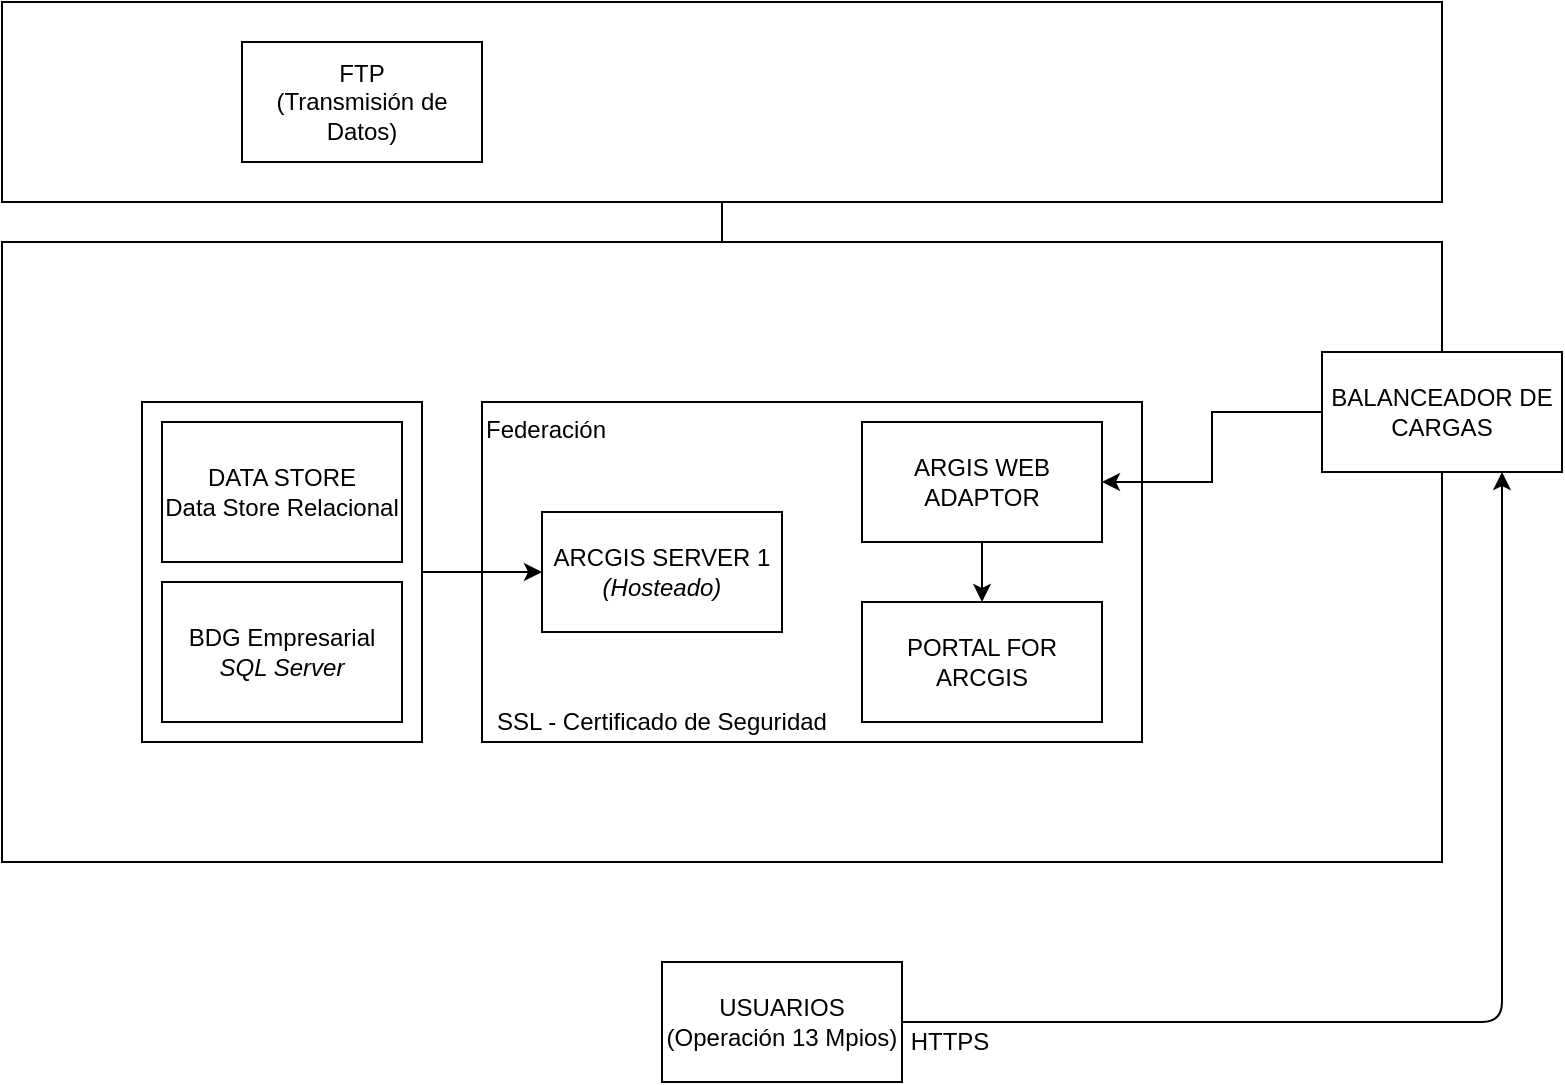 <mxfile version="13.7.7" type="github">
  <diagram id="OT2ylGGXjy-A4Y0dgs6g" name="Page-1">
    <mxGraphModel dx="652" dy="364" grid="1" gridSize="10" guides="1" tooltips="1" connect="1" arrows="1" fold="1" page="1" pageScale="1" pageWidth="827" pageHeight="1169" math="0" shadow="0">
      <root>
        <mxCell id="0" />
        <mxCell id="1" parent="0" />
        <mxCell id="fKhNpdI1kTvp1TnhJyk3-1" value="" style="rounded=0;whiteSpace=wrap;html=1;" vertex="1" parent="1">
          <mxGeometry x="10" y="180" width="720" height="310" as="geometry" />
        </mxCell>
        <mxCell id="fKhNpdI1kTvp1TnhJyk3-17" value="" style="rounded=0;whiteSpace=wrap;html=1;" vertex="1" parent="1">
          <mxGeometry x="250" y="260" width="330" height="170" as="geometry" />
        </mxCell>
        <mxCell id="fKhNpdI1kTvp1TnhJyk3-13" style="edgeStyle=orthogonalEdgeStyle;rounded=0;orthogonalLoop=1;jettySize=auto;html=1;entryX=0;entryY=0.5;entryDx=0;entryDy=0;" edge="1" parent="1" source="fKhNpdI1kTvp1TnhJyk3-12" target="fKhNpdI1kTvp1TnhJyk3-4">
          <mxGeometry relative="1" as="geometry" />
        </mxCell>
        <mxCell id="fKhNpdI1kTvp1TnhJyk3-12" value="" style="rounded=0;whiteSpace=wrap;html=1;" vertex="1" parent="1">
          <mxGeometry x="80" y="260" width="140" height="170" as="geometry" />
        </mxCell>
        <mxCell id="fKhNpdI1kTvp1TnhJyk3-20" style="edgeStyle=orthogonalEdgeStyle;rounded=0;orthogonalLoop=1;jettySize=auto;html=1;entryX=1;entryY=0.5;entryDx=0;entryDy=0;" edge="1" parent="1" source="fKhNpdI1kTvp1TnhJyk3-2" target="fKhNpdI1kTvp1TnhJyk3-16">
          <mxGeometry relative="1" as="geometry" />
        </mxCell>
        <mxCell id="fKhNpdI1kTvp1TnhJyk3-2" value="BALANCEADOR DE&lt;br&gt;CARGAS" style="rounded=0;whiteSpace=wrap;html=1;" vertex="1" parent="1">
          <mxGeometry x="670" y="235" width="120" height="60" as="geometry" />
        </mxCell>
        <mxCell id="fKhNpdI1kTvp1TnhJyk3-3" value="PORTAL FOR ARCGIS" style="rounded=0;whiteSpace=wrap;html=1;" vertex="1" parent="1">
          <mxGeometry x="440" y="360" width="120" height="60" as="geometry" />
        </mxCell>
        <mxCell id="fKhNpdI1kTvp1TnhJyk3-4" value="ARCGIS SERVER 1&lt;br&gt;&lt;i&gt;(Hosteado)&lt;/i&gt;" style="rounded=0;whiteSpace=wrap;html=1;" vertex="1" parent="1">
          <mxGeometry x="280" y="315" width="120" height="60" as="geometry" />
        </mxCell>
        <mxCell id="fKhNpdI1kTvp1TnhJyk3-5" value="DATA STORE&lt;br&gt;Data Store Relacional" style="rounded=0;whiteSpace=wrap;html=1;" vertex="1" parent="1">
          <mxGeometry x="90" y="270" width="120" height="70" as="geometry" />
        </mxCell>
        <mxCell id="fKhNpdI1kTvp1TnhJyk3-11" value="BDG Empresarial&lt;br&gt;&lt;i&gt;SQL Server&lt;/i&gt;" style="rounded=0;whiteSpace=wrap;html=1;" vertex="1" parent="1">
          <mxGeometry x="90" y="350" width="120" height="70" as="geometry" />
        </mxCell>
        <mxCell id="fKhNpdI1kTvp1TnhJyk3-16" value="ARGIS WEB&lt;br&gt;ADAPTOR" style="rounded=0;whiteSpace=wrap;html=1;" vertex="1" parent="1">
          <mxGeometry x="440" y="270" width="120" height="60" as="geometry" />
        </mxCell>
        <mxCell id="fKhNpdI1kTvp1TnhJyk3-18" value="Federación" style="text;html=1;strokeColor=none;fillColor=none;align=center;verticalAlign=middle;whiteSpace=wrap;rounded=0;" vertex="1" parent="1">
          <mxGeometry x="262" y="264" width="40" height="20" as="geometry" />
        </mxCell>
        <mxCell id="fKhNpdI1kTvp1TnhJyk3-19" value="" style="endArrow=classic;html=1;exitX=0.5;exitY=1;exitDx=0;exitDy=0;entryX=0.5;entryY=0;entryDx=0;entryDy=0;" edge="1" parent="1" source="fKhNpdI1kTvp1TnhJyk3-16" target="fKhNpdI1kTvp1TnhJyk3-3">
          <mxGeometry width="50" height="50" relative="1" as="geometry">
            <mxPoint x="640" y="360" as="sourcePoint" />
            <mxPoint x="690" y="310" as="targetPoint" />
          </mxGeometry>
        </mxCell>
        <mxCell id="fKhNpdI1kTvp1TnhJyk3-22" value="" style="rounded=0;whiteSpace=wrap;html=1;" vertex="1" parent="1">
          <mxGeometry x="10" y="60" width="720" height="100" as="geometry" />
        </mxCell>
        <mxCell id="fKhNpdI1kTvp1TnhJyk3-23" value="FTP&lt;br&gt;(Transmisión de Datos)" style="rounded=0;whiteSpace=wrap;html=1;" vertex="1" parent="1">
          <mxGeometry x="130" y="80" width="120" height="60" as="geometry" />
        </mxCell>
        <mxCell id="fKhNpdI1kTvp1TnhJyk3-24" value="SSL - Certificado de Seguridad" style="text;html=1;strokeColor=none;fillColor=none;align=center;verticalAlign=middle;whiteSpace=wrap;rounded=0;" vertex="1" parent="1">
          <mxGeometry x="256" y="410" width="168" height="20" as="geometry" />
        </mxCell>
        <mxCell id="fKhNpdI1kTvp1TnhJyk3-25" value="" style="endArrow=none;html=1;entryX=0.5;entryY=1;entryDx=0;entryDy=0;" edge="1" parent="1" target="fKhNpdI1kTvp1TnhJyk3-22">
          <mxGeometry width="50" height="50" relative="1" as="geometry">
            <mxPoint x="370" y="180" as="sourcePoint" />
            <mxPoint x="490" y="530" as="targetPoint" />
          </mxGeometry>
        </mxCell>
        <mxCell id="fKhNpdI1kTvp1TnhJyk3-26" value="USUARIOS&lt;br&gt;(Operación 13 Mpios)" style="rounded=0;whiteSpace=wrap;html=1;" vertex="1" parent="1">
          <mxGeometry x="340" y="540" width="120" height="60" as="geometry" />
        </mxCell>
        <mxCell id="fKhNpdI1kTvp1TnhJyk3-27" value="" style="endArrow=classic;html=1;exitX=1;exitY=0.5;exitDx=0;exitDy=0;entryX=0.75;entryY=1;entryDx=0;entryDy=0;" edge="1" parent="1" source="fKhNpdI1kTvp1TnhJyk3-26" target="fKhNpdI1kTvp1TnhJyk3-2">
          <mxGeometry width="50" height="50" relative="1" as="geometry">
            <mxPoint x="530" y="610" as="sourcePoint" />
            <mxPoint x="580" y="560" as="targetPoint" />
            <Array as="points">
              <mxPoint x="760" y="570" />
            </Array>
          </mxGeometry>
        </mxCell>
        <mxCell id="fKhNpdI1kTvp1TnhJyk3-28" value="HTTPS" style="text;html=1;strokeColor=none;fillColor=none;align=center;verticalAlign=middle;whiteSpace=wrap;rounded=0;" vertex="1" parent="1">
          <mxGeometry x="464" y="570" width="40" height="20" as="geometry" />
        </mxCell>
      </root>
    </mxGraphModel>
  </diagram>
</mxfile>

